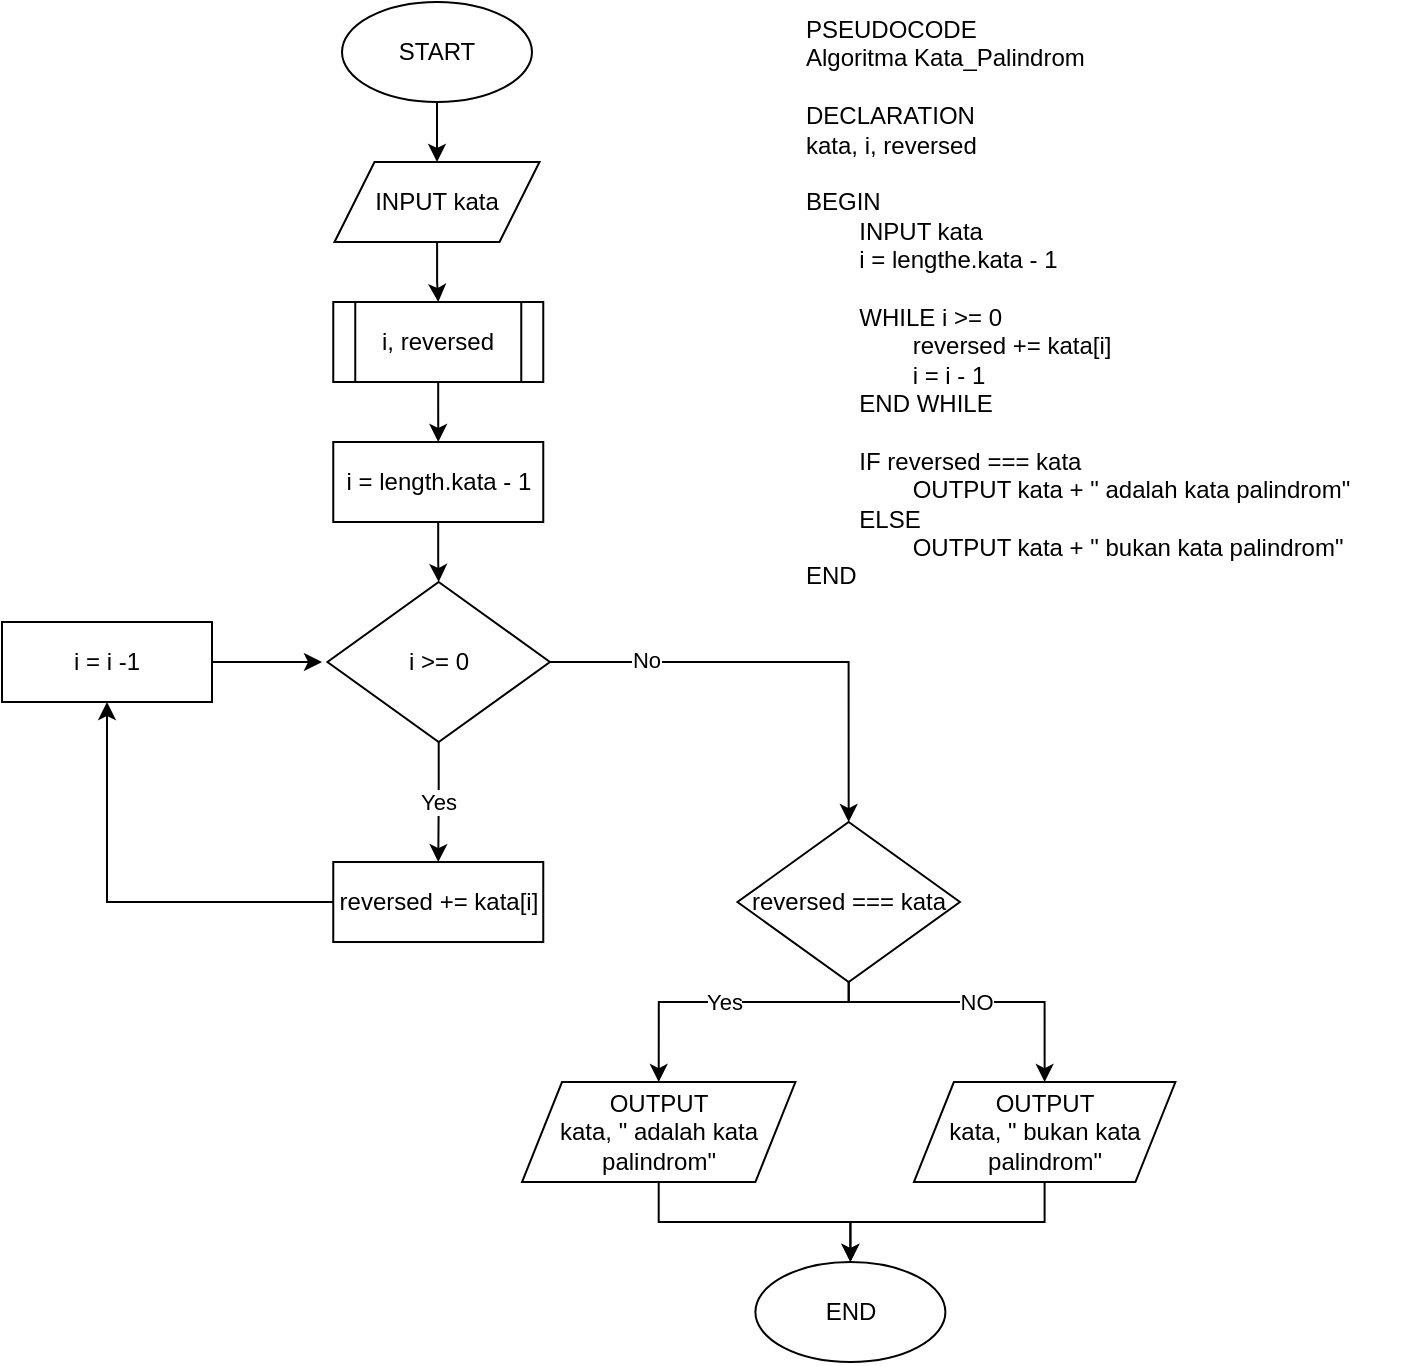 <mxfile version="22.0.6" type="github" pages="2">
  <diagram name="Kata Palindrom" id="xqpit8tieolZGP3yh0wS">
    <mxGraphModel dx="1876" dy="553" grid="1" gridSize="10" guides="1" tooltips="1" connect="1" arrows="1" fold="1" page="1" pageScale="1" pageWidth="850" pageHeight="1100" math="0" shadow="0">
      <root>
        <mxCell id="0" />
        <mxCell id="1" parent="0" />
        <mxCell id="0j6sQtGZUSPRx_zmh45T-1" value="PSEUDOCODE&lt;br&gt;&lt;div&gt;Algoritma Kata_Palindrom&lt;/div&gt;&lt;div&gt;&lt;br&gt;&lt;/div&gt;&lt;div&gt;DECLARATION&lt;/div&gt;&lt;div&gt;kata, i, reversed&lt;/div&gt;&lt;div&gt;&lt;br&gt;&lt;/div&gt;&lt;div&gt;BEGIN&lt;/div&gt;&lt;div&gt;&lt;span style=&quot;white-space: pre;&quot;&gt;&#x9;&lt;/span&gt;INPUT kata&lt;/div&gt;&lt;div&gt;&lt;span style=&quot;white-space: pre;&quot;&gt;&#x9;&lt;/span&gt;i = lengthe.kata - 1&lt;br&gt;&lt;/div&gt;&lt;div&gt;&lt;span style=&quot;white-space: pre;&quot;&gt;&#x9;&lt;/span&gt;&lt;/div&gt;&lt;div&gt;&lt;span style=&quot;white-space: pre;&quot;&gt;&#x9;&lt;/span&gt;WHILE i &amp;gt;= 0&lt;/div&gt;&lt;div&gt;&lt;span style=&quot;white-space: pre;&quot;&gt;&#x9;&lt;/span&gt;&lt;span style=&quot;white-space: pre;&quot;&gt;&#x9;&lt;/span&gt;reversed += kata[i]&lt;br&gt;&lt;/div&gt;&lt;div&gt;&lt;span style=&quot;white-space: pre;&quot;&gt;&#x9;&lt;/span&gt;&lt;span style=&quot;white-space: pre;&quot;&gt;&#x9;&lt;/span&gt;i = i - 1&lt;br&gt;&lt;/div&gt;&lt;div&gt;&lt;span style=&quot;white-space: pre;&quot;&gt;&#x9;&lt;/span&gt;END WHILE&lt;br&gt;&lt;/div&gt;&lt;div&gt;&lt;br&gt;&lt;/div&gt;&lt;div&gt;&lt;span style=&quot;white-space: pre;&quot;&gt;&#x9;&lt;/span&gt;IF reversed === kata&lt;br&gt;&lt;/div&gt;&lt;div&gt;&lt;span style=&quot;white-space: pre;&quot;&gt;&#x9;&lt;/span&gt;&lt;span style=&quot;white-space: pre;&quot;&gt;&#x9;&lt;/span&gt;OUTPUT kata + &quot; adalah kata palindrom&quot;&lt;br&gt;&lt;/div&gt;&lt;div&gt;&lt;span style=&quot;white-space: pre;&quot;&gt;&#x9;&lt;/span&gt;ELSE&lt;br&gt;&lt;/div&gt;&lt;div&gt;&lt;span style=&quot;white-space: pre;&quot;&gt;&#x9;&lt;/span&gt;&lt;span style=&quot;white-space: pre;&quot;&gt;&#x9;&lt;/span&gt;OUTPUT kata + &quot; bukan kata palindrom&quot;&lt;br&gt;&lt;/div&gt;&lt;div&gt;END&lt;/div&gt;&lt;div&gt;&lt;br&gt;&lt;/div&gt;" style="text;html=1;align=left;verticalAlign=top;resizable=0;points=[];autosize=1;strokeColor=none;fillColor=none;" parent="1" vertex="1">
          <mxGeometry x="320" y="40" width="300" height="320" as="geometry" />
        </mxCell>
        <mxCell id="0j6sQtGZUSPRx_zmh45T-26" style="edgeStyle=orthogonalEdgeStyle;rounded=0;orthogonalLoop=1;jettySize=auto;html=1;entryX=0.5;entryY=0;entryDx=0;entryDy=0;" parent="1" source="0j6sQtGZUSPRx_zmh45T-2" target="0j6sQtGZUSPRx_zmh45T-3" edge="1">
          <mxGeometry relative="1" as="geometry" />
        </mxCell>
        <mxCell id="0j6sQtGZUSPRx_zmh45T-2" value="START" style="ellipse;whiteSpace=wrap;html=1;" parent="1" vertex="1">
          <mxGeometry x="90" y="40" width="95" height="50" as="geometry" />
        </mxCell>
        <mxCell id="0j6sQtGZUSPRx_zmh45T-27" style="edgeStyle=orthogonalEdgeStyle;rounded=0;orthogonalLoop=1;jettySize=auto;html=1;entryX=0.5;entryY=0;entryDx=0;entryDy=0;" parent="1" source="0j6sQtGZUSPRx_zmh45T-3" target="0j6sQtGZUSPRx_zmh45T-4" edge="1">
          <mxGeometry relative="1" as="geometry" />
        </mxCell>
        <mxCell id="0j6sQtGZUSPRx_zmh45T-3" value="INPUT kata" style="shape=parallelogram;perimeter=parallelogramPerimeter;whiteSpace=wrap;html=1;fixedSize=1;" parent="1" vertex="1">
          <mxGeometry x="86.25" y="120" width="102.5" height="40" as="geometry" />
        </mxCell>
        <mxCell id="0j6sQtGZUSPRx_zmh45T-28" style="edgeStyle=orthogonalEdgeStyle;rounded=0;orthogonalLoop=1;jettySize=auto;html=1;entryX=0.5;entryY=0;entryDx=0;entryDy=0;" parent="1" source="0j6sQtGZUSPRx_zmh45T-4" target="0j6sQtGZUSPRx_zmh45T-5" edge="1">
          <mxGeometry relative="1" as="geometry" />
        </mxCell>
        <mxCell id="0j6sQtGZUSPRx_zmh45T-4" value="i, reversed" style="shape=process;whiteSpace=wrap;html=1;backgroundOutline=1;" parent="1" vertex="1">
          <mxGeometry x="85.63" y="190" width="105" height="40" as="geometry" />
        </mxCell>
        <mxCell id="Wfg1hlL-yYo0V63kEh8X-1" style="edgeStyle=orthogonalEdgeStyle;rounded=0;orthogonalLoop=1;jettySize=auto;html=1;entryX=0.5;entryY=0;entryDx=0;entryDy=0;" edge="1" parent="1" source="0j6sQtGZUSPRx_zmh45T-5" target="0j6sQtGZUSPRx_zmh45T-6">
          <mxGeometry relative="1" as="geometry" />
        </mxCell>
        <mxCell id="0j6sQtGZUSPRx_zmh45T-5" value="i = length.kata - 1" style="rounded=0;whiteSpace=wrap;html=1;" parent="1" vertex="1">
          <mxGeometry x="85.63" y="260" width="105" height="40" as="geometry" />
        </mxCell>
        <mxCell id="Wfg1hlL-yYo0V63kEh8X-3" value="Yes" style="edgeStyle=orthogonalEdgeStyle;rounded=0;orthogonalLoop=1;jettySize=auto;html=1;entryX=0.5;entryY=0;entryDx=0;entryDy=0;" edge="1" parent="1" source="0j6sQtGZUSPRx_zmh45T-6" target="0j6sQtGZUSPRx_zmh45T-7">
          <mxGeometry relative="1" as="geometry" />
        </mxCell>
        <mxCell id="Wfg1hlL-yYo0V63kEh8X-8" style="edgeStyle=orthogonalEdgeStyle;rounded=0;orthogonalLoop=1;jettySize=auto;html=1;entryX=0.5;entryY=0;entryDx=0;entryDy=0;" edge="1" parent="1" source="0j6sQtGZUSPRx_zmh45T-6" target="0j6sQtGZUSPRx_zmh45T-16">
          <mxGeometry relative="1" as="geometry" />
        </mxCell>
        <mxCell id="Wfg1hlL-yYo0V63kEh8X-9" value="No" style="edgeLabel;html=1;align=center;verticalAlign=middle;resizable=0;points=[];" vertex="1" connectable="0" parent="Wfg1hlL-yYo0V63kEh8X-8">
          <mxGeometry x="-0.584" y="1" relative="1" as="geometry">
            <mxPoint as="offset" />
          </mxGeometry>
        </mxCell>
        <mxCell id="0j6sQtGZUSPRx_zmh45T-6" value="i &amp;gt;= 0" style="rhombus;whiteSpace=wrap;html=1;" parent="1" vertex="1">
          <mxGeometry x="82.72" y="330" width="111.25" height="80" as="geometry" />
        </mxCell>
        <mxCell id="Wfg1hlL-yYo0V63kEh8X-7" style="edgeStyle=orthogonalEdgeStyle;rounded=0;orthogonalLoop=1;jettySize=auto;html=1;entryX=0.5;entryY=1;entryDx=0;entryDy=0;" edge="1" parent="1" source="0j6sQtGZUSPRx_zmh45T-7" target="Wfg1hlL-yYo0V63kEh8X-5">
          <mxGeometry relative="1" as="geometry" />
        </mxCell>
        <mxCell id="0j6sQtGZUSPRx_zmh45T-7" value="reversed += kata[i]" style="rounded=0;whiteSpace=wrap;html=1;" parent="1" vertex="1">
          <mxGeometry x="85.63" y="470.01" width="105" height="40" as="geometry" />
        </mxCell>
        <mxCell id="0j6sQtGZUSPRx_zmh45T-24" style="edgeStyle=orthogonalEdgeStyle;rounded=0;orthogonalLoop=1;jettySize=auto;html=1;entryX=0.5;entryY=0;entryDx=0;entryDy=0;" parent="1" source="0j6sQtGZUSPRx_zmh45T-12" target="0j6sQtGZUSPRx_zmh45T-13" edge="1">
          <mxGeometry relative="1" as="geometry" />
        </mxCell>
        <mxCell id="0j6sQtGZUSPRx_zmh45T-12" value="OUTPUT&lt;br&gt;kata, &quot; adalah kata palindrom&quot;" style="shape=parallelogram;perimeter=parallelogramPerimeter;whiteSpace=wrap;html=1;fixedSize=1;" parent="1" vertex="1">
          <mxGeometry x="180" y="580.01" width="136.7" height="50" as="geometry" />
        </mxCell>
        <mxCell id="0j6sQtGZUSPRx_zmh45T-13" value="END" style="ellipse;whiteSpace=wrap;html=1;" parent="1" vertex="1">
          <mxGeometry x="296.7" y="670.01" width="95" height="50" as="geometry" />
        </mxCell>
        <mxCell id="0j6sQtGZUSPRx_zmh45T-22" value="Yes" style="edgeStyle=orthogonalEdgeStyle;rounded=0;orthogonalLoop=1;jettySize=auto;html=1;entryX=0.5;entryY=0;entryDx=0;entryDy=0;" parent="1" source="0j6sQtGZUSPRx_zmh45T-16" target="0j6sQtGZUSPRx_zmh45T-12" edge="1">
          <mxGeometry relative="1" as="geometry">
            <Array as="points">
              <mxPoint x="343" y="540.01" />
              <mxPoint x="248" y="540.01" />
            </Array>
          </mxGeometry>
        </mxCell>
        <mxCell id="0j6sQtGZUSPRx_zmh45T-23" value="NO" style="edgeStyle=orthogonalEdgeStyle;rounded=0;orthogonalLoop=1;jettySize=auto;html=1;entryX=0.5;entryY=0;entryDx=0;entryDy=0;" parent="1" source="0j6sQtGZUSPRx_zmh45T-16" target="0j6sQtGZUSPRx_zmh45T-19" edge="1">
          <mxGeometry relative="1" as="geometry">
            <Array as="points">
              <mxPoint x="343" y="540.01" />
              <mxPoint x="441" y="540.01" />
            </Array>
          </mxGeometry>
        </mxCell>
        <mxCell id="0j6sQtGZUSPRx_zmh45T-16" value="reversed === kata" style="rhombus;whiteSpace=wrap;html=1;" parent="1" vertex="1">
          <mxGeometry x="287.72" y="450.01" width="111.25" height="80" as="geometry" />
        </mxCell>
        <mxCell id="0j6sQtGZUSPRx_zmh45T-25" style="edgeStyle=orthogonalEdgeStyle;rounded=0;orthogonalLoop=1;jettySize=auto;html=1;entryX=0.5;entryY=0;entryDx=0;entryDy=0;" parent="1" source="0j6sQtGZUSPRx_zmh45T-19" target="0j6sQtGZUSPRx_zmh45T-13" edge="1">
          <mxGeometry relative="1" as="geometry" />
        </mxCell>
        <mxCell id="0j6sQtGZUSPRx_zmh45T-19" value="OUTPUT&lt;br style=&quot;border-color: var(--border-color);&quot;&gt;kata, &quot; bukan kata palindrom&quot;" style="shape=parallelogram;perimeter=parallelogramPerimeter;whiteSpace=wrap;html=1;fixedSize=1;" parent="1" vertex="1">
          <mxGeometry x="375.94" y="580.01" width="130.76" height="50" as="geometry" />
        </mxCell>
        <mxCell id="Wfg1hlL-yYo0V63kEh8X-6" style="edgeStyle=orthogonalEdgeStyle;rounded=0;orthogonalLoop=1;jettySize=auto;html=1;" edge="1" parent="1" source="Wfg1hlL-yYo0V63kEh8X-5">
          <mxGeometry relative="1" as="geometry">
            <mxPoint x="80" y="370" as="targetPoint" />
          </mxGeometry>
        </mxCell>
        <mxCell id="Wfg1hlL-yYo0V63kEh8X-5" value="i = i -1" style="rounded=0;whiteSpace=wrap;html=1;" vertex="1" parent="1">
          <mxGeometry x="-80" y="350" width="105" height="40" as="geometry" />
        </mxCell>
      </root>
    </mxGraphModel>
  </diagram>
  <diagram id="YrjnK25kQzQfnbG0g_Ak" name="Membalikan Kalimat">
    <mxGraphModel dx="926" dy="461" grid="1" gridSize="10" guides="1" tooltips="1" connect="1" arrows="1" fold="1" page="1" pageScale="1" pageWidth="850" pageHeight="1100" math="0" shadow="0">
      <root>
        <mxCell id="0" />
        <mxCell id="1" parent="0" />
        <mxCell id="r62YdPziTSWUFzZEgCQk-1" value="PSEUDOCODE&lt;br&gt;&lt;br&gt;&lt;div&gt;Algoritma Membalikan_Kalimat&lt;/div&gt;&lt;div&gt;&lt;br&gt;&lt;/div&gt;&lt;div&gt;DECLARATION&lt;/div&gt;&lt;div&gt;text, array, reverse, i&lt;/div&gt;&lt;div&gt;&lt;br&gt;&lt;/div&gt;&lt;div&gt;BEGIN&lt;/div&gt;&lt;div&gt;&lt;span style=&quot;white-space: pre;&quot;&gt;&#x9;&lt;/span&gt;INPUT text&lt;span style=&quot;&quot;&gt;&lt;/span&gt;&lt;/div&gt;&lt;div&gt;&lt;span style=&quot;&quot;&gt;&lt;span style=&quot;&quot;&gt;&lt;span style=&quot;white-space: pre;&quot;&gt;&amp;nbsp;&amp;nbsp;&amp;nbsp;&amp;nbsp;&lt;span style=&quot;white-space: pre;&quot;&gt;&#x9;&lt;/span&gt;&lt;/span&gt;&lt;/span&gt;reverse = &quot;&quot;&lt;/span&gt;&lt;/div&gt;&lt;div&gt;&lt;span style=&quot;&quot;&gt;&lt;span style=&quot;&quot;&gt;&lt;span style=&quot;white-space: pre;&quot;&gt;&amp;nbsp;&amp;nbsp;&amp;nbsp;&amp;nbsp;&lt;span style=&quot;white-space: pre;&quot;&gt;&#x9;&lt;/span&gt;&lt;/span&gt;&lt;/span&gt;array = text.split(&quot; &quot;)&lt;/span&gt;&lt;/div&gt;&lt;div&gt;&lt;br&gt;&lt;/div&gt;&lt;div&gt;&lt;span style=&quot;&quot;&gt;&lt;span style=&quot;&quot;&gt;&lt;span style=&quot;white-space: pre;&quot;&gt;&amp;nbsp;&amp;nbsp;&amp;nbsp;&amp;nbsp;&lt;span style=&quot;white-space: pre;&quot;&gt;&#x9;&lt;/span&gt;&lt;/span&gt;&lt;/span&gt;FOR i from length(array) down to 0 step -1 do&lt;/span&gt;&lt;/div&gt;&lt;div&gt;&amp;nbsp; &amp;nbsp; &amp;nbsp; &amp;nbsp; &lt;span style=&quot;white-space: pre;&quot;&gt;&#x9;&lt;/span&gt;reverse += array[i]&lt;/div&gt;&lt;div&gt;&lt;span style=&quot;&quot;&gt;&lt;span style=&quot;&quot;&gt;&lt;span style=&quot;white-space: pre;&quot;&gt;&amp;nbsp;&amp;nbsp;&amp;nbsp;&amp;nbsp;&lt;span style=&quot;white-space: pre;&quot;&gt;&#x9;&lt;/span&gt;&lt;/span&gt;&lt;/span&gt;return revese&lt;/span&gt;&lt;/div&gt;&lt;div&gt;&amp;nbsp; &amp;nbsp; &lt;span style=&quot;&quot;&gt;&lt;span style=&quot;white-space: pre;&quot;&gt;&amp;nbsp;&amp;nbsp;&amp;nbsp;&amp;nbsp;&lt;/span&gt;&lt;/span&gt;END FOR&lt;/div&gt;&lt;div&gt;&lt;br&gt;&lt;/div&gt;&lt;div&gt;&lt;span style=&quot;&quot;&gt;&lt;span style=&quot;&quot;&gt;&lt;span style=&quot;white-space: pre;&quot;&gt;&amp;nbsp;&amp;nbsp;&amp;nbsp;&amp;nbsp;&lt;span style=&quot;white-space: pre;&quot;&gt;&#x9;&lt;/span&gt;OUTPUT&lt;/span&gt;&lt;/span&gt;&amp;nbsp;reverse&lt;/span&gt;&lt;/div&gt;&lt;div&gt;&lt;span style=&quot;&quot;&gt;&lt;span style=&quot;white-space: pre;&quot;&gt;&amp;nbsp;&amp;nbsp;&amp;nbsp;&amp;nbsp;&lt;/span&gt;&lt;/span&gt;&lt;/div&gt;&lt;div&gt;END&lt;/div&gt;" style="text;html=1;align=left;verticalAlign=top;resizable=0;points=[];autosize=1;strokeColor=none;fillColor=none;" vertex="1" parent="1">
          <mxGeometry x="420" y="70" width="290" height="300" as="geometry" />
        </mxCell>
        <mxCell id="ebl3Q_jnDtNQ2AUFW4kh-1" style="edgeStyle=orthogonalEdgeStyle;rounded=0;orthogonalLoop=1;jettySize=auto;html=1;entryX=0.5;entryY=0;entryDx=0;entryDy=0;" edge="1" parent="1" source="ebl3Q_jnDtNQ2AUFW4kh-2" target="ebl3Q_jnDtNQ2AUFW4kh-4">
          <mxGeometry relative="1" as="geometry" />
        </mxCell>
        <mxCell id="ebl3Q_jnDtNQ2AUFW4kh-2" value="Start" style="ellipse;whiteSpace=wrap;html=1;" vertex="1" parent="1">
          <mxGeometry x="105.85" y="60" width="95" height="50" as="geometry" />
        </mxCell>
        <mxCell id="ebl3Q_jnDtNQ2AUFW4kh-3" style="edgeStyle=orthogonalEdgeStyle;rounded=0;orthogonalLoop=1;jettySize=auto;html=1;entryX=0.5;entryY=0;entryDx=0;entryDy=0;fontSize=11;" edge="1" parent="1" source="ebl3Q_jnDtNQ2AUFW4kh-4" target="ebl3Q_jnDtNQ2AUFW4kh-6">
          <mxGeometry relative="1" as="geometry" />
        </mxCell>
        <mxCell id="ebl3Q_jnDtNQ2AUFW4kh-4" value="Input text" style="shape=parallelogram;perimeter=parallelogramPerimeter;whiteSpace=wrap;html=1;fixedSize=1;fontSize=11;" vertex="1" parent="1">
          <mxGeometry x="102.1" y="140" width="102.5" height="40" as="geometry" />
        </mxCell>
        <mxCell id="ebl3Q_jnDtNQ2AUFW4kh-5" style="edgeStyle=orthogonalEdgeStyle;rounded=0;orthogonalLoop=1;jettySize=auto;html=1;entryX=0.5;entryY=0;entryDx=0;entryDy=0;fontSize=11;" edge="1" parent="1" source="ebl3Q_jnDtNQ2AUFW4kh-6" target="ebl3Q_jnDtNQ2AUFW4kh-8">
          <mxGeometry relative="1" as="geometry" />
        </mxCell>
        <mxCell id="ebl3Q_jnDtNQ2AUFW4kh-6" value="reverse, array, i" style="shape=process;whiteSpace=wrap;html=1;backgroundOutline=1;fontSize=11;" vertex="1" parent="1">
          <mxGeometry x="101.48" y="210" width="105" height="40" as="geometry" />
        </mxCell>
        <mxCell id="ebl3Q_jnDtNQ2AUFW4kh-7" style="edgeStyle=orthogonalEdgeStyle;rounded=0;orthogonalLoop=1;jettySize=auto;html=1;entryX=0.5;entryY=0;entryDx=0;entryDy=0;fontSize=11;" edge="1" parent="1" source="ebl3Q_jnDtNQ2AUFW4kh-8" target="ebl3Q_jnDtNQ2AUFW4kh-18">
          <mxGeometry relative="1" as="geometry" />
        </mxCell>
        <mxCell id="ebl3Q_jnDtNQ2AUFW4kh-8" value="array = text.split(&quot; &quot;)" style="rounded=0;whiteSpace=wrap;html=1;fontSize=11;" vertex="1" parent="1">
          <mxGeometry x="101.48" y="280" width="105" height="40" as="geometry" />
        </mxCell>
        <mxCell id="ebl3Q_jnDtNQ2AUFW4kh-10" style="edgeStyle=orthogonalEdgeStyle;rounded=0;orthogonalLoop=1;jettySize=auto;html=1;entryX=1;entryY=0.5;entryDx=0;entryDy=0;fontSize=11;" edge="1" parent="1" source="ebl3Q_jnDtNQ2AUFW4kh-11" target="ebl3Q_jnDtNQ2AUFW4kh-18">
          <mxGeometry relative="1" as="geometry">
            <Array as="points">
              <mxPoint x="255.85" y="520" />
              <mxPoint x="255.85" y="370" />
            </Array>
          </mxGeometry>
        </mxCell>
        <mxCell id="ebl3Q_jnDtNQ2AUFW4kh-24" style="edgeStyle=orthogonalEdgeStyle;rounded=0;orthogonalLoop=1;jettySize=auto;html=1;entryX=0.5;entryY=0;entryDx=0;entryDy=0;" edge="1" parent="1" source="ebl3Q_jnDtNQ2AUFW4kh-11" target="ebl3Q_jnDtNQ2AUFW4kh-23">
          <mxGeometry relative="1" as="geometry" />
        </mxCell>
        <mxCell id="ebl3Q_jnDtNQ2AUFW4kh-11" value="i in&lt;br style=&quot;font-size: 11px;&quot;&gt;lenght(array)&lt;br style=&quot;font-size: 11px;&quot;&gt;= 0" style="rhombus;whiteSpace=wrap;html=1;fontSize=11;" vertex="1" parent="1">
          <mxGeometry x="98.35" y="480" width="111.25" height="80" as="geometry" />
        </mxCell>
        <mxCell id="ebl3Q_jnDtNQ2AUFW4kh-12" style="edgeStyle=orthogonalEdgeStyle;rounded=0;orthogonalLoop=1;jettySize=auto;html=1;entryX=0.5;entryY=0;entryDx=0;entryDy=0;fontSize=11;" edge="1" parent="1" source="ebl3Q_jnDtNQ2AUFW4kh-13" target="ebl3Q_jnDtNQ2AUFW4kh-11">
          <mxGeometry relative="1" as="geometry" />
        </mxCell>
        <mxCell id="ebl3Q_jnDtNQ2AUFW4kh-13" value="reverse += array[i]" style="rounded=0;whiteSpace=wrap;html=1;fontSize=11;" vertex="1" parent="1">
          <mxGeometry x="101.48" y="420" width="105" height="40" as="geometry" />
        </mxCell>
        <mxCell id="ebl3Q_jnDtNQ2AUFW4kh-16" value="END" style="ellipse;whiteSpace=wrap;html=1;" vertex="1" parent="1">
          <mxGeometry x="105.85" y="680" width="95" height="50" as="geometry" />
        </mxCell>
        <mxCell id="ebl3Q_jnDtNQ2AUFW4kh-17" style="edgeStyle=orthogonalEdgeStyle;rounded=0;orthogonalLoop=1;jettySize=auto;html=1;entryX=0.5;entryY=0;entryDx=0;entryDy=0;fontSize=11;" edge="1" parent="1" source="ebl3Q_jnDtNQ2AUFW4kh-18" target="ebl3Q_jnDtNQ2AUFW4kh-13">
          <mxGeometry relative="1" as="geometry" />
        </mxCell>
        <mxCell id="ebl3Q_jnDtNQ2AUFW4kh-18" value="i in lenght(array) - 1" style="rounded=0;whiteSpace=wrap;html=1;fontSize=11;" vertex="1" parent="1">
          <mxGeometry x="101.47" y="350" width="105" height="40" as="geometry" />
        </mxCell>
        <mxCell id="ebl3Q_jnDtNQ2AUFW4kh-25" style="edgeStyle=orthogonalEdgeStyle;rounded=0;orthogonalLoop=1;jettySize=auto;html=1;entryX=0.5;entryY=0;entryDx=0;entryDy=0;" edge="1" parent="1" source="ebl3Q_jnDtNQ2AUFW4kh-23" target="ebl3Q_jnDtNQ2AUFW4kh-16">
          <mxGeometry relative="1" as="geometry" />
        </mxCell>
        <mxCell id="ebl3Q_jnDtNQ2AUFW4kh-23" value="OUTPUT reverse" style="shape=parallelogram;perimeter=parallelogramPerimeter;whiteSpace=wrap;html=1;fixedSize=1;fontSize=11;" vertex="1" parent="1">
          <mxGeometry x="88.6" y="590" width="130.76" height="50" as="geometry" />
        </mxCell>
      </root>
    </mxGraphModel>
  </diagram>
</mxfile>

